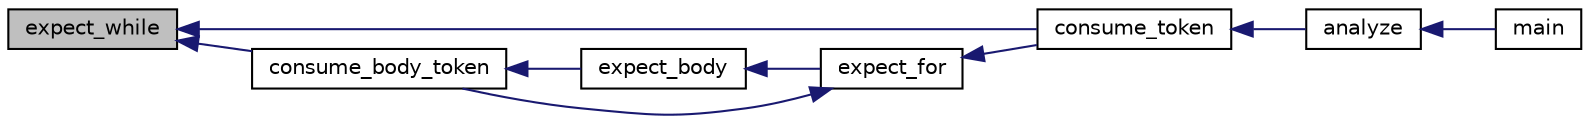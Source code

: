 digraph "expect_while"
{
  edge [fontname="Helvetica",fontsize="10",labelfontname="Helvetica",labelfontsize="10"];
  node [fontname="Helvetica",fontsize="10",shape=record];
  rankdir="LR";
  Node375 [label="expect_while",height=0.2,width=0.4,color="black", fillcolor="grey75", style="filled", fontcolor="black"];
  Node375 -> Node376 [dir="back",color="midnightblue",fontsize="10",style="solid"];
  Node376 [label="consume_token",height=0.2,width=0.4,color="black", fillcolor="white", style="filled",URL="$parser_8h.html#aef9ddda616297a42c549608a2182293a"];
  Node376 -> Node377 [dir="back",color="midnightblue",fontsize="10",style="solid"];
  Node377 [label="analyze",height=0.2,width=0.4,color="black", fillcolor="white", style="filled",URL="$parser_8h.html#ab8e262381abb5c1e8f9f60852381b46b"];
  Node377 -> Node378 [dir="back",color="midnightblue",fontsize="10",style="solid"];
  Node378 [label="main",height=0.2,width=0.4,color="black", fillcolor="white", style="filled",URL="$ramiel_8c.html#a700a0caa5b70a06d1064e576f9f3cf65"];
  Node375 -> Node379 [dir="back",color="midnightblue",fontsize="10",style="solid"];
  Node379 [label="consume_body_token",height=0.2,width=0.4,color="black", fillcolor="white", style="filled",URL="$parser_8h.html#ada95a16260d002cabfceed8c7956f3ff"];
  Node379 -> Node380 [dir="back",color="midnightblue",fontsize="10",style="solid"];
  Node380 [label="expect_body",height=0.2,width=0.4,color="black", fillcolor="white", style="filled",URL="$parser_8h.html#a20449c77ec9d4c4255017273d52c688b"];
  Node380 -> Node381 [dir="back",color="midnightblue",fontsize="10",style="solid"];
  Node381 [label="expect_for",height=0.2,width=0.4,color="black", fillcolor="white", style="filled",URL="$parser_8h.html#a6c4dec3baf883dba3df49cfdc685039d"];
  Node381 -> Node376 [dir="back",color="midnightblue",fontsize="10",style="solid"];
  Node381 -> Node379 [dir="back",color="midnightblue",fontsize="10",style="solid"];
}
